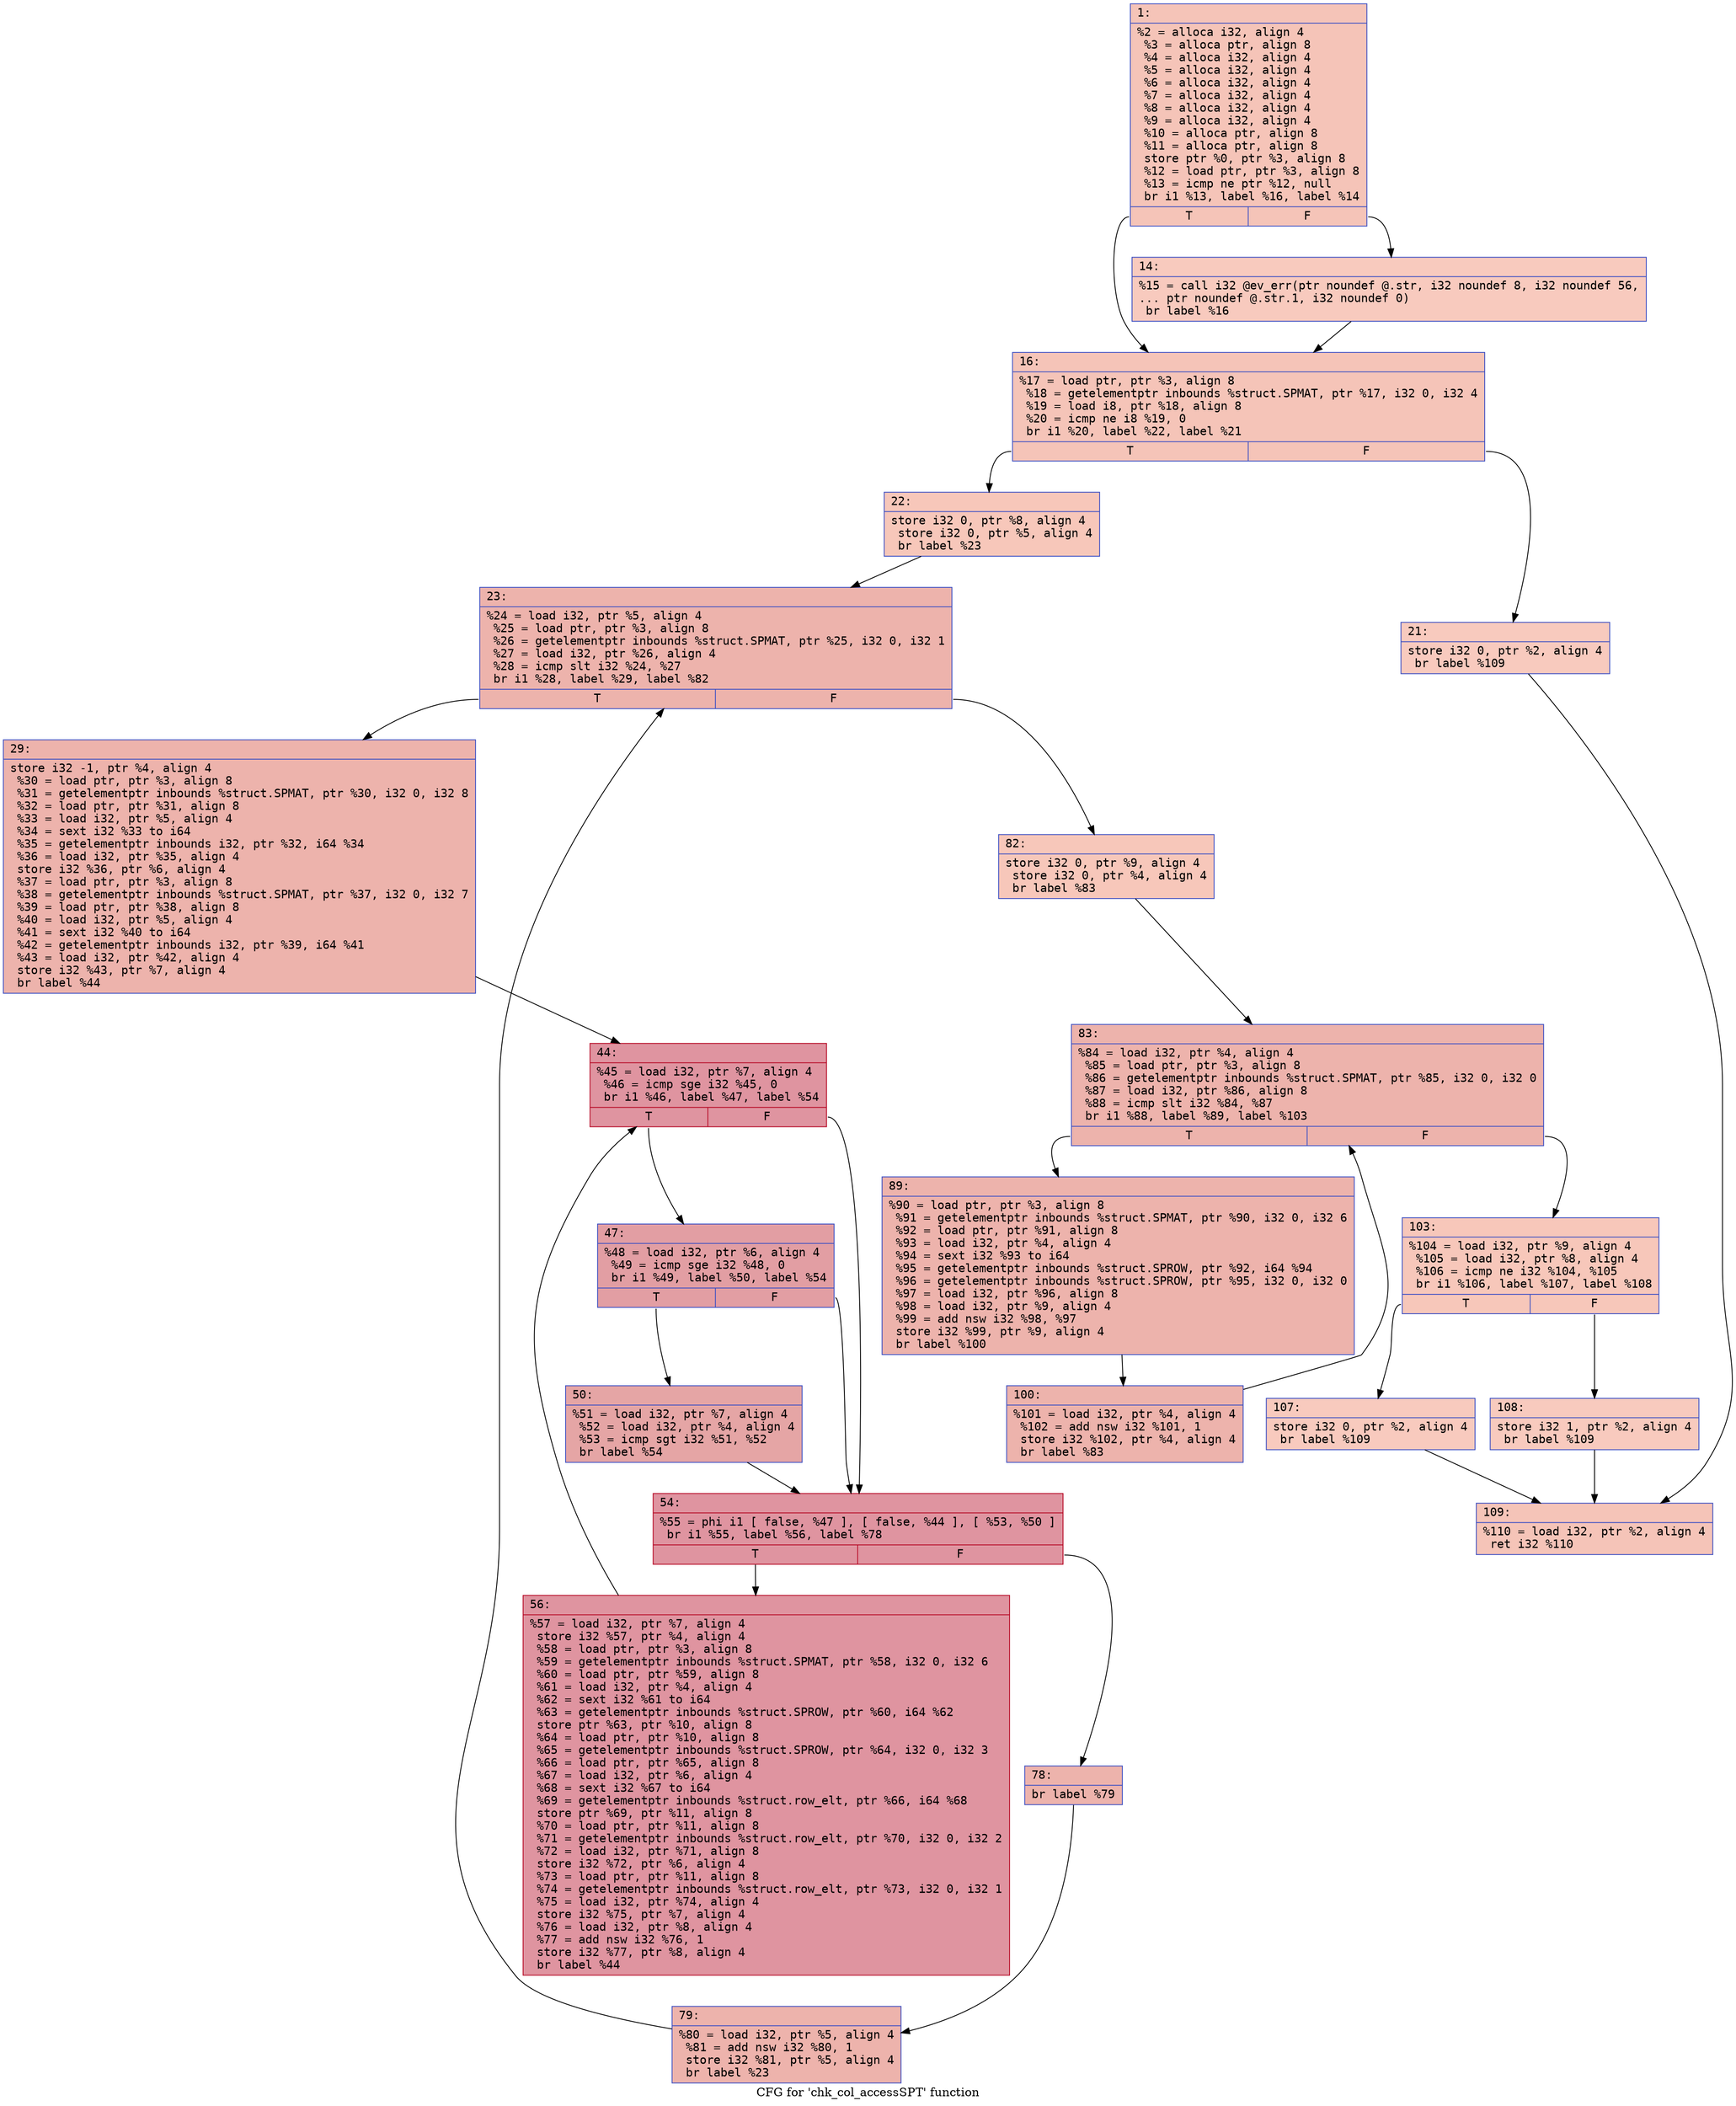 digraph "CFG for 'chk_col_accessSPT' function" {
	label="CFG for 'chk_col_accessSPT' function";

	Node0x600000d8e440 [shape=record,color="#3d50c3ff", style=filled, fillcolor="#e97a5f70" fontname="Courier",label="{1:\l|  %2 = alloca i32, align 4\l  %3 = alloca ptr, align 8\l  %4 = alloca i32, align 4\l  %5 = alloca i32, align 4\l  %6 = alloca i32, align 4\l  %7 = alloca i32, align 4\l  %8 = alloca i32, align 4\l  %9 = alloca i32, align 4\l  %10 = alloca ptr, align 8\l  %11 = alloca ptr, align 8\l  store ptr %0, ptr %3, align 8\l  %12 = load ptr, ptr %3, align 8\l  %13 = icmp ne ptr %12, null\l  br i1 %13, label %16, label %14\l|{<s0>T|<s1>F}}"];
	Node0x600000d8e440:s0 -> Node0x600000d8e4e0[tooltip="1 -> 16\nProbability 62.50%" ];
	Node0x600000d8e440:s1 -> Node0x600000d8e490[tooltip="1 -> 14\nProbability 37.50%" ];
	Node0x600000d8e490 [shape=record,color="#3d50c3ff", style=filled, fillcolor="#ef886b70" fontname="Courier",label="{14:\l|  %15 = call i32 @ev_err(ptr noundef @.str, i32 noundef 8, i32 noundef 56,\l... ptr noundef @.str.1, i32 noundef 0)\l  br label %16\l}"];
	Node0x600000d8e490 -> Node0x600000d8e4e0[tooltip="14 -> 16\nProbability 100.00%" ];
	Node0x600000d8e4e0 [shape=record,color="#3d50c3ff", style=filled, fillcolor="#e97a5f70" fontname="Courier",label="{16:\l|  %17 = load ptr, ptr %3, align 8\l  %18 = getelementptr inbounds %struct.SPMAT, ptr %17, i32 0, i32 4\l  %19 = load i8, ptr %18, align 8\l  %20 = icmp ne i8 %19, 0\l  br i1 %20, label %22, label %21\l|{<s0>T|<s1>F}}"];
	Node0x600000d8e4e0:s0 -> Node0x600000d8e580[tooltip="16 -> 22\nProbability 62.50%" ];
	Node0x600000d8e4e0:s1 -> Node0x600000d8e530[tooltip="16 -> 21\nProbability 37.50%" ];
	Node0x600000d8e530 [shape=record,color="#3d50c3ff", style=filled, fillcolor="#ef886b70" fontname="Courier",label="{21:\l|  store i32 0, ptr %2, align 4\l  br label %109\l}"];
	Node0x600000d8e530 -> Node0x600000d8ead0[tooltip="21 -> 109\nProbability 100.00%" ];
	Node0x600000d8e580 [shape=record,color="#3d50c3ff", style=filled, fillcolor="#ec7f6370" fontname="Courier",label="{22:\l|  store i32 0, ptr %8, align 4\l  store i32 0, ptr %5, align 4\l  br label %23\l}"];
	Node0x600000d8e580 -> Node0x600000d8e5d0[tooltip="22 -> 23\nProbability 100.00%" ];
	Node0x600000d8e5d0 [shape=record,color="#3d50c3ff", style=filled, fillcolor="#d6524470" fontname="Courier",label="{23:\l|  %24 = load i32, ptr %5, align 4\l  %25 = load ptr, ptr %3, align 8\l  %26 = getelementptr inbounds %struct.SPMAT, ptr %25, i32 0, i32 1\l  %27 = load i32, ptr %26, align 4\l  %28 = icmp slt i32 %24, %27\l  br i1 %28, label %29, label %82\l|{<s0>T|<s1>F}}"];
	Node0x600000d8e5d0:s0 -> Node0x600000d8e620[tooltip="23 -> 29\nProbability 96.88%" ];
	Node0x600000d8e5d0:s1 -> Node0x600000d8e8a0[tooltip="23 -> 82\nProbability 3.12%" ];
	Node0x600000d8e620 [shape=record,color="#3d50c3ff", style=filled, fillcolor="#d6524470" fontname="Courier",label="{29:\l|  store i32 -1, ptr %4, align 4\l  %30 = load ptr, ptr %3, align 8\l  %31 = getelementptr inbounds %struct.SPMAT, ptr %30, i32 0, i32 8\l  %32 = load ptr, ptr %31, align 8\l  %33 = load i32, ptr %5, align 4\l  %34 = sext i32 %33 to i64\l  %35 = getelementptr inbounds i32, ptr %32, i64 %34\l  %36 = load i32, ptr %35, align 4\l  store i32 %36, ptr %6, align 4\l  %37 = load ptr, ptr %3, align 8\l  %38 = getelementptr inbounds %struct.SPMAT, ptr %37, i32 0, i32 7\l  %39 = load ptr, ptr %38, align 8\l  %40 = load i32, ptr %5, align 4\l  %41 = sext i32 %40 to i64\l  %42 = getelementptr inbounds i32, ptr %39, i64 %41\l  %43 = load i32, ptr %42, align 4\l  store i32 %43, ptr %7, align 4\l  br label %44\l}"];
	Node0x600000d8e620 -> Node0x600000d8e670[tooltip="29 -> 44\nProbability 100.00%" ];
	Node0x600000d8e670 [shape=record,color="#b70d28ff", style=filled, fillcolor="#b70d2870" fontname="Courier",label="{44:\l|  %45 = load i32, ptr %7, align 4\l  %46 = icmp sge i32 %45, 0\l  br i1 %46, label %47, label %54\l|{<s0>T|<s1>F}}"];
	Node0x600000d8e670:s0 -> Node0x600000d8e6c0[tooltip="44 -> 47\nProbability 50.00%" ];
	Node0x600000d8e670:s1 -> Node0x600000d8e760[tooltip="44 -> 54\nProbability 50.00%" ];
	Node0x600000d8e6c0 [shape=record,color="#3d50c3ff", style=filled, fillcolor="#be242e70" fontname="Courier",label="{47:\l|  %48 = load i32, ptr %6, align 4\l  %49 = icmp sge i32 %48, 0\l  br i1 %49, label %50, label %54\l|{<s0>T|<s1>F}}"];
	Node0x600000d8e6c0:s0 -> Node0x600000d8e710[tooltip="47 -> 50\nProbability 50.00%" ];
	Node0x600000d8e6c0:s1 -> Node0x600000d8e760[tooltip="47 -> 54\nProbability 50.00%" ];
	Node0x600000d8e710 [shape=record,color="#3d50c3ff", style=filled, fillcolor="#c5333470" fontname="Courier",label="{50:\l|  %51 = load i32, ptr %7, align 4\l  %52 = load i32, ptr %4, align 4\l  %53 = icmp sgt i32 %51, %52\l  br label %54\l}"];
	Node0x600000d8e710 -> Node0x600000d8e760[tooltip="50 -> 54\nProbability 100.00%" ];
	Node0x600000d8e760 [shape=record,color="#b70d28ff", style=filled, fillcolor="#b70d2870" fontname="Courier",label="{54:\l|  %55 = phi i1 [ false, %47 ], [ false, %44 ], [ %53, %50 ]\l  br i1 %55, label %56, label %78\l|{<s0>T|<s1>F}}"];
	Node0x600000d8e760:s0 -> Node0x600000d8e7b0[tooltip="54 -> 56\nProbability 96.88%" ];
	Node0x600000d8e760:s1 -> Node0x600000d8e800[tooltip="54 -> 78\nProbability 3.12%" ];
	Node0x600000d8e7b0 [shape=record,color="#b70d28ff", style=filled, fillcolor="#b70d2870" fontname="Courier",label="{56:\l|  %57 = load i32, ptr %7, align 4\l  store i32 %57, ptr %4, align 4\l  %58 = load ptr, ptr %3, align 8\l  %59 = getelementptr inbounds %struct.SPMAT, ptr %58, i32 0, i32 6\l  %60 = load ptr, ptr %59, align 8\l  %61 = load i32, ptr %4, align 4\l  %62 = sext i32 %61 to i64\l  %63 = getelementptr inbounds %struct.SPROW, ptr %60, i64 %62\l  store ptr %63, ptr %10, align 8\l  %64 = load ptr, ptr %10, align 8\l  %65 = getelementptr inbounds %struct.SPROW, ptr %64, i32 0, i32 3\l  %66 = load ptr, ptr %65, align 8\l  %67 = load i32, ptr %6, align 4\l  %68 = sext i32 %67 to i64\l  %69 = getelementptr inbounds %struct.row_elt, ptr %66, i64 %68\l  store ptr %69, ptr %11, align 8\l  %70 = load ptr, ptr %11, align 8\l  %71 = getelementptr inbounds %struct.row_elt, ptr %70, i32 0, i32 2\l  %72 = load i32, ptr %71, align 8\l  store i32 %72, ptr %6, align 4\l  %73 = load ptr, ptr %11, align 8\l  %74 = getelementptr inbounds %struct.row_elt, ptr %73, i32 0, i32 1\l  %75 = load i32, ptr %74, align 4\l  store i32 %75, ptr %7, align 4\l  %76 = load i32, ptr %8, align 4\l  %77 = add nsw i32 %76, 1\l  store i32 %77, ptr %8, align 4\l  br label %44\l}"];
	Node0x600000d8e7b0 -> Node0x600000d8e670[tooltip="56 -> 44\nProbability 100.00%" ];
	Node0x600000d8e800 [shape=record,color="#3d50c3ff", style=filled, fillcolor="#d6524470" fontname="Courier",label="{78:\l|  br label %79\l}"];
	Node0x600000d8e800 -> Node0x600000d8e850[tooltip="78 -> 79\nProbability 100.00%" ];
	Node0x600000d8e850 [shape=record,color="#3d50c3ff", style=filled, fillcolor="#d6524470" fontname="Courier",label="{79:\l|  %80 = load i32, ptr %5, align 4\l  %81 = add nsw i32 %80, 1\l  store i32 %81, ptr %5, align 4\l  br label %23\l}"];
	Node0x600000d8e850 -> Node0x600000d8e5d0[tooltip="79 -> 23\nProbability 100.00%" ];
	Node0x600000d8e8a0 [shape=record,color="#3d50c3ff", style=filled, fillcolor="#ec7f6370" fontname="Courier",label="{82:\l|  store i32 0, ptr %9, align 4\l  store i32 0, ptr %4, align 4\l  br label %83\l}"];
	Node0x600000d8e8a0 -> Node0x600000d8e8f0[tooltip="82 -> 83\nProbability 100.00%" ];
	Node0x600000d8e8f0 [shape=record,color="#3d50c3ff", style=filled, fillcolor="#d6524470" fontname="Courier",label="{83:\l|  %84 = load i32, ptr %4, align 4\l  %85 = load ptr, ptr %3, align 8\l  %86 = getelementptr inbounds %struct.SPMAT, ptr %85, i32 0, i32 0\l  %87 = load i32, ptr %86, align 8\l  %88 = icmp slt i32 %84, %87\l  br i1 %88, label %89, label %103\l|{<s0>T|<s1>F}}"];
	Node0x600000d8e8f0:s0 -> Node0x600000d8e940[tooltip="83 -> 89\nProbability 96.88%" ];
	Node0x600000d8e8f0:s1 -> Node0x600000d8e9e0[tooltip="83 -> 103\nProbability 3.12%" ];
	Node0x600000d8e940 [shape=record,color="#3d50c3ff", style=filled, fillcolor="#d6524470" fontname="Courier",label="{89:\l|  %90 = load ptr, ptr %3, align 8\l  %91 = getelementptr inbounds %struct.SPMAT, ptr %90, i32 0, i32 6\l  %92 = load ptr, ptr %91, align 8\l  %93 = load i32, ptr %4, align 4\l  %94 = sext i32 %93 to i64\l  %95 = getelementptr inbounds %struct.SPROW, ptr %92, i64 %94\l  %96 = getelementptr inbounds %struct.SPROW, ptr %95, i32 0, i32 0\l  %97 = load i32, ptr %96, align 8\l  %98 = load i32, ptr %9, align 4\l  %99 = add nsw i32 %98, %97\l  store i32 %99, ptr %9, align 4\l  br label %100\l}"];
	Node0x600000d8e940 -> Node0x600000d8e990[tooltip="89 -> 100\nProbability 100.00%" ];
	Node0x600000d8e990 [shape=record,color="#3d50c3ff", style=filled, fillcolor="#d6524470" fontname="Courier",label="{100:\l|  %101 = load i32, ptr %4, align 4\l  %102 = add nsw i32 %101, 1\l  store i32 %102, ptr %4, align 4\l  br label %83\l}"];
	Node0x600000d8e990 -> Node0x600000d8e8f0[tooltip="100 -> 83\nProbability 100.00%" ];
	Node0x600000d8e9e0 [shape=record,color="#3d50c3ff", style=filled, fillcolor="#ec7f6370" fontname="Courier",label="{103:\l|  %104 = load i32, ptr %9, align 4\l  %105 = load i32, ptr %8, align 4\l  %106 = icmp ne i32 %104, %105\l  br i1 %106, label %107, label %108\l|{<s0>T|<s1>F}}"];
	Node0x600000d8e9e0:s0 -> Node0x600000d8ea30[tooltip="103 -> 107\nProbability 50.00%" ];
	Node0x600000d8e9e0:s1 -> Node0x600000d8ea80[tooltip="103 -> 108\nProbability 50.00%" ];
	Node0x600000d8ea30 [shape=record,color="#3d50c3ff", style=filled, fillcolor="#ef886b70" fontname="Courier",label="{107:\l|  store i32 0, ptr %2, align 4\l  br label %109\l}"];
	Node0x600000d8ea30 -> Node0x600000d8ead0[tooltip="107 -> 109\nProbability 100.00%" ];
	Node0x600000d8ea80 [shape=record,color="#3d50c3ff", style=filled, fillcolor="#ef886b70" fontname="Courier",label="{108:\l|  store i32 1, ptr %2, align 4\l  br label %109\l}"];
	Node0x600000d8ea80 -> Node0x600000d8ead0[tooltip="108 -> 109\nProbability 100.00%" ];
	Node0x600000d8ead0 [shape=record,color="#3d50c3ff", style=filled, fillcolor="#e97a5f70" fontname="Courier",label="{109:\l|  %110 = load i32, ptr %2, align 4\l  ret i32 %110\l}"];
}
